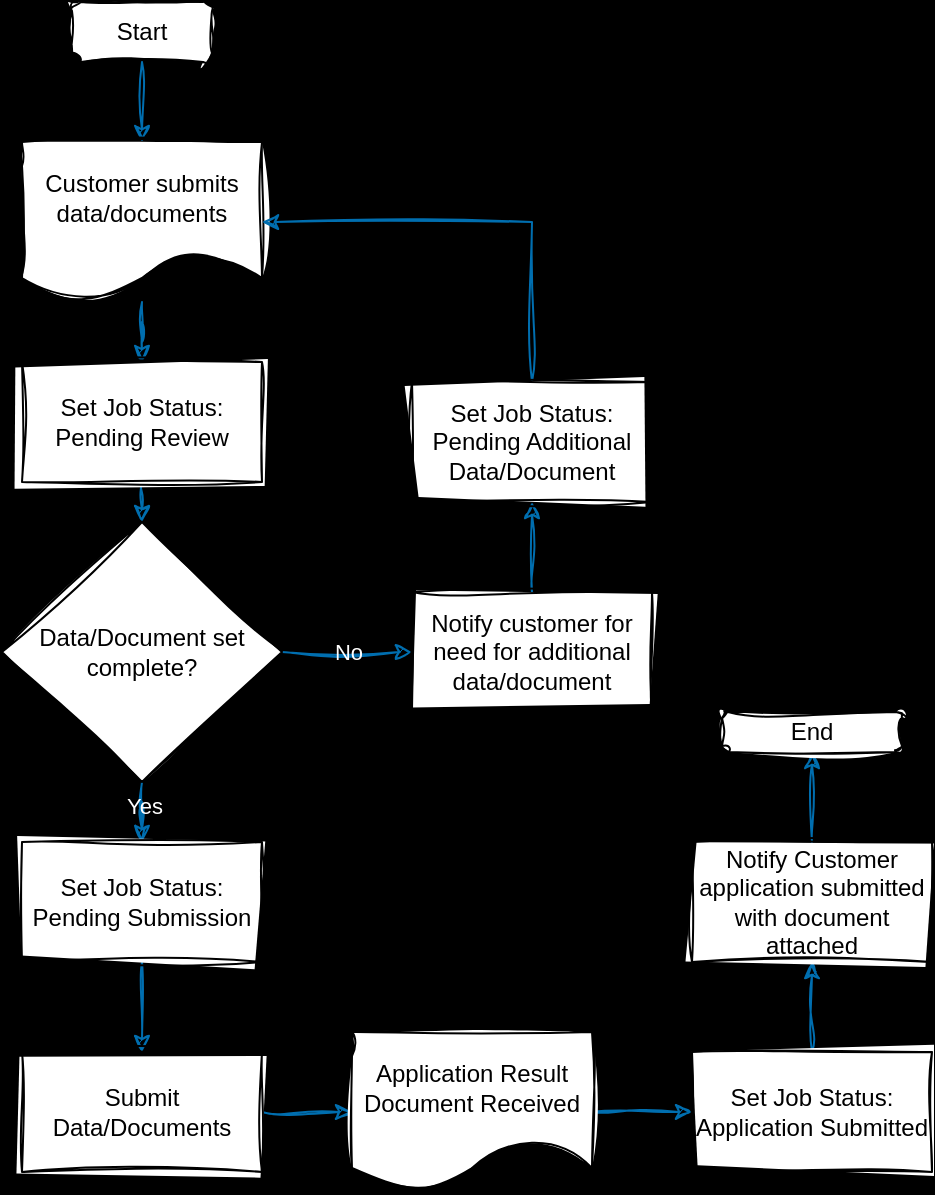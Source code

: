 <mxfile>
    <diagram id="C5RBs43oDa-KdzZeNtuy" name="Page-1">
        <mxGraphModel dx="43" dy="477" grid="1" gridSize="10" guides="1" tooltips="1" connect="1" arrows="1" fold="1" page="1" pageScale="1" pageWidth="827" pageHeight="1169" background="#000000" math="0" shadow="0">
            <root>
                <mxCell id="WIyWlLk6GJQsqaUBKTNV-0"/>
                <mxCell id="WIyWlLk6GJQsqaUBKTNV-1" parent="WIyWlLk6GJQsqaUBKTNV-0"/>
                <mxCell id="EQfiRy-q9MAmLxOAOS_v-4" value="" style="edgeStyle=orthogonalEdgeStyle;rounded=0;orthogonalLoop=1;jettySize=auto;html=1;sketch=1;curveFitting=1;jiggle=2;fillColor=#1ba1e2;strokeColor=#006EAF;" parent="WIyWlLk6GJQsqaUBKTNV-1" source="EQfiRy-q9MAmLxOAOS_v-0" target="EQfiRy-q9MAmLxOAOS_v-2" edge="1">
                    <mxGeometry relative="1" as="geometry"/>
                </mxCell>
                <mxCell id="EQfiRy-q9MAmLxOAOS_v-0" value="Start" style="rounded=1;whiteSpace=wrap;html=1;sketch=1;curveFitting=1;jiggle=2;" parent="WIyWlLk6GJQsqaUBKTNV-1" vertex="1">
                    <mxGeometry x="90" y="60" width="70" height="30" as="geometry"/>
                </mxCell>
                <mxCell id="EQfiRy-q9MAmLxOAOS_v-6" value="" style="edgeStyle=orthogonalEdgeStyle;rounded=0;orthogonalLoop=1;jettySize=auto;html=1;sketch=1;curveFitting=1;jiggle=2;fillColor=#1ba1e2;strokeColor=#006EAF;" parent="WIyWlLk6GJQsqaUBKTNV-1" source="EQfiRy-q9MAmLxOAOS_v-2" target="EQfiRy-q9MAmLxOAOS_v-5" edge="1">
                    <mxGeometry relative="1" as="geometry"/>
                </mxCell>
                <mxCell id="EQfiRy-q9MAmLxOAOS_v-2" value="Customer submits data/documents" style="shape=document;whiteSpace=wrap;html=1;boundedLbl=1;sketch=1;curveFitting=1;jiggle=2;" parent="WIyWlLk6GJQsqaUBKTNV-1" vertex="1">
                    <mxGeometry x="65" y="130" width="120" height="80" as="geometry"/>
                </mxCell>
                <mxCell id="EQfiRy-q9MAmLxOAOS_v-17" style="edgeStyle=orthogonalEdgeStyle;rounded=0;orthogonalLoop=1;jettySize=auto;html=1;exitX=0.5;exitY=1;exitDx=0;exitDy=0;entryX=0.5;entryY=0;entryDx=0;entryDy=0;sketch=1;curveFitting=1;jiggle=2;fillColor=#1ba1e2;strokeColor=#006EAF;" parent="WIyWlLk6GJQsqaUBKTNV-1" source="EQfiRy-q9MAmLxOAOS_v-5" target="EQfiRy-q9MAmLxOAOS_v-7" edge="1">
                    <mxGeometry relative="1" as="geometry"/>
                </mxCell>
                <mxCell id="EQfiRy-q9MAmLxOAOS_v-5" value="Set Job Status: Pending Review" style="rounded=0;whiteSpace=wrap;html=1;sketch=1;curveFitting=1;jiggle=2;" parent="WIyWlLk6GJQsqaUBKTNV-1" vertex="1">
                    <mxGeometry x="65" y="240" width="120" height="60" as="geometry"/>
                </mxCell>
                <mxCell id="EQfiRy-q9MAmLxOAOS_v-18" value="No" style="edgeStyle=orthogonalEdgeStyle;rounded=0;orthogonalLoop=1;jettySize=auto;html=1;sketch=1;curveFitting=1;jiggle=2;fillColor=#1ba1e2;strokeColor=#006EAF;fontColor=#FFFFFF;labelBackgroundColor=none;" parent="WIyWlLk6GJQsqaUBKTNV-1" source="EQfiRy-q9MAmLxOAOS_v-7" target="EQfiRy-q9MAmLxOAOS_v-13" edge="1">
                    <mxGeometry relative="1" as="geometry"/>
                </mxCell>
                <mxCell id="EQfiRy-q9MAmLxOAOS_v-23" value="" style="edgeStyle=orthogonalEdgeStyle;rounded=0;orthogonalLoop=1;jettySize=auto;html=1;sketch=1;curveFitting=1;jiggle=2;fillColor=#1ba1e2;strokeColor=#006EAF;" parent="WIyWlLk6GJQsqaUBKTNV-1" source="EQfiRy-q9MAmLxOAOS_v-7" target="EQfiRy-q9MAmLxOAOS_v-22" edge="1">
                    <mxGeometry relative="1" as="geometry"/>
                </mxCell>
                <mxCell id="EQfiRy-q9MAmLxOAOS_v-24" value="Yes" style="edgeLabel;html=1;align=center;verticalAlign=middle;resizable=0;points=[];sketch=1;curveFitting=1;jiggle=2;fontColor=#FFFFFF;labelBackgroundColor=none;" parent="EQfiRy-q9MAmLxOAOS_v-23" vertex="1" connectable="0">
                    <mxGeometry x="0.28" y="1" relative="1" as="geometry">
                        <mxPoint as="offset"/>
                    </mxGeometry>
                </mxCell>
                <mxCell id="EQfiRy-q9MAmLxOAOS_v-7" value="Data/Document set complete?" style="rhombus;whiteSpace=wrap;html=1;sketch=1;curveFitting=1;jiggle=2;" parent="WIyWlLk6GJQsqaUBKTNV-1" vertex="1">
                    <mxGeometry x="55" y="320" width="140" height="130" as="geometry"/>
                </mxCell>
                <mxCell id="EQfiRy-q9MAmLxOAOS_v-20" value="" style="edgeStyle=orthogonalEdgeStyle;rounded=0;orthogonalLoop=1;jettySize=auto;html=1;sketch=1;curveFitting=1;jiggle=2;fillColor=#1ba1e2;strokeColor=#006EAF;" parent="WIyWlLk6GJQsqaUBKTNV-1" source="EQfiRy-q9MAmLxOAOS_v-13" target="EQfiRy-q9MAmLxOAOS_v-19" edge="1">
                    <mxGeometry relative="1" as="geometry"/>
                </mxCell>
                <mxCell id="EQfiRy-q9MAmLxOAOS_v-13" value="Notify customer for need for additional data/document" style="rounded=0;whiteSpace=wrap;html=1;sketch=1;curveFitting=1;jiggle=2;" parent="WIyWlLk6GJQsqaUBKTNV-1" vertex="1">
                    <mxGeometry x="260" y="355" width="120" height="60" as="geometry"/>
                </mxCell>
                <mxCell id="EQfiRy-q9MAmLxOAOS_v-21" style="edgeStyle=orthogonalEdgeStyle;rounded=0;orthogonalLoop=1;jettySize=auto;html=1;exitX=0.5;exitY=0;exitDx=0;exitDy=0;entryX=1;entryY=0.5;entryDx=0;entryDy=0;sketch=1;curveFitting=1;jiggle=2;fillColor=#1ba1e2;strokeColor=#006EAF;" parent="WIyWlLk6GJQsqaUBKTNV-1" source="EQfiRy-q9MAmLxOAOS_v-19" target="EQfiRy-q9MAmLxOAOS_v-2" edge="1">
                    <mxGeometry relative="1" as="geometry"/>
                </mxCell>
                <mxCell id="EQfiRy-q9MAmLxOAOS_v-19" value="Set Job Status:&lt;br&gt;Pending Additional Data/Document" style="rounded=0;whiteSpace=wrap;html=1;sketch=1;curveFitting=1;jiggle=2;" parent="WIyWlLk6GJQsqaUBKTNV-1" vertex="1">
                    <mxGeometry x="260" y="250" width="120" height="60" as="geometry"/>
                </mxCell>
                <mxCell id="EQfiRy-q9MAmLxOAOS_v-26" value="" style="edgeStyle=orthogonalEdgeStyle;rounded=0;orthogonalLoop=1;jettySize=auto;html=1;sketch=1;curveFitting=1;jiggle=2;fillColor=#1ba1e2;strokeColor=#006EAF;" parent="WIyWlLk6GJQsqaUBKTNV-1" source="EQfiRy-q9MAmLxOAOS_v-22" target="EQfiRy-q9MAmLxOAOS_v-25" edge="1">
                    <mxGeometry relative="1" as="geometry"/>
                </mxCell>
                <mxCell id="EQfiRy-q9MAmLxOAOS_v-22" value="Set Job Status: Pending Submission" style="rounded=0;whiteSpace=wrap;html=1;sketch=1;curveFitting=1;jiggle=2;" parent="WIyWlLk6GJQsqaUBKTNV-1" vertex="1">
                    <mxGeometry x="65" y="480" width="120" height="60" as="geometry"/>
                </mxCell>
                <mxCell id="EQfiRy-q9MAmLxOAOS_v-32" value="" style="edgeStyle=orthogonalEdgeStyle;rounded=0;orthogonalLoop=1;jettySize=auto;html=1;sketch=1;curveFitting=1;jiggle=2;fillColor=#1ba1e2;strokeColor=#006EAF;" parent="WIyWlLk6GJQsqaUBKTNV-1" source="EQfiRy-q9MAmLxOAOS_v-25" target="EQfiRy-q9MAmLxOAOS_v-31" edge="1">
                    <mxGeometry relative="1" as="geometry"/>
                </mxCell>
                <mxCell id="EQfiRy-q9MAmLxOAOS_v-25" value="Submit Data/Documents" style="rounded=0;whiteSpace=wrap;html=1;sketch=1;curveFitting=1;jiggle=2;" parent="WIyWlLk6GJQsqaUBKTNV-1" vertex="1">
                    <mxGeometry x="65" y="585" width="120" height="60" as="geometry"/>
                </mxCell>
                <mxCell id="EQfiRy-q9MAmLxOAOS_v-35" value="" style="edgeStyle=orthogonalEdgeStyle;rounded=0;orthogonalLoop=1;jettySize=auto;html=1;sketch=1;curveFitting=1;jiggle=2;fillColor=#1ba1e2;strokeColor=#006EAF;" parent="WIyWlLk6GJQsqaUBKTNV-1" source="EQfiRy-q9MAmLxOAOS_v-28" target="EQfiRy-q9MAmLxOAOS_v-34" edge="1">
                    <mxGeometry relative="1" as="geometry"/>
                </mxCell>
                <mxCell id="EQfiRy-q9MAmLxOAOS_v-28" value="Set Job Status:&lt;br&gt;Application Submitted" style="rounded=0;whiteSpace=wrap;html=1;sketch=1;curveFitting=1;jiggle=2;" parent="WIyWlLk6GJQsqaUBKTNV-1" vertex="1">
                    <mxGeometry x="400" y="585" width="120" height="60" as="geometry"/>
                </mxCell>
                <mxCell id="EQfiRy-q9MAmLxOAOS_v-33" value="" style="edgeStyle=orthogonalEdgeStyle;rounded=0;orthogonalLoop=1;jettySize=auto;html=1;sketch=1;curveFitting=1;jiggle=2;fillColor=#1ba1e2;strokeColor=#006EAF;" parent="WIyWlLk6GJQsqaUBKTNV-1" source="EQfiRy-q9MAmLxOAOS_v-31" target="EQfiRy-q9MAmLxOAOS_v-28" edge="1">
                    <mxGeometry relative="1" as="geometry"/>
                </mxCell>
                <mxCell id="EQfiRy-q9MAmLxOAOS_v-31" value="Application Result Document Received" style="shape=document;whiteSpace=wrap;html=1;boundedLbl=1;sketch=1;curveFitting=1;jiggle=2;" parent="WIyWlLk6GJQsqaUBKTNV-1" vertex="1">
                    <mxGeometry x="230" y="575" width="120" height="80" as="geometry"/>
                </mxCell>
                <mxCell id="EQfiRy-q9MAmLxOAOS_v-37" value="" style="edgeStyle=orthogonalEdgeStyle;rounded=0;orthogonalLoop=1;jettySize=auto;html=1;sketch=1;curveFitting=1;jiggle=2;fillColor=#1ba1e2;strokeColor=#006EAF;" parent="WIyWlLk6GJQsqaUBKTNV-1" source="EQfiRy-q9MAmLxOAOS_v-34" target="EQfiRy-q9MAmLxOAOS_v-36" edge="1">
                    <mxGeometry relative="1" as="geometry"/>
                </mxCell>
                <mxCell id="EQfiRy-q9MAmLxOAOS_v-34" value="Notify Customer application submitted with document attached" style="rounded=0;whiteSpace=wrap;html=1;sketch=1;curveFitting=1;jiggle=2;" parent="WIyWlLk6GJQsqaUBKTNV-1" vertex="1">
                    <mxGeometry x="400" y="480" width="120" height="60" as="geometry"/>
                </mxCell>
                <mxCell id="EQfiRy-q9MAmLxOAOS_v-36" value="End" style="rounded=1;whiteSpace=wrap;html=1;sketch=1;curveFitting=1;jiggle=2;" parent="WIyWlLk6GJQsqaUBKTNV-1" vertex="1">
                    <mxGeometry x="415" y="415" width="90" height="20" as="geometry"/>
                </mxCell>
            </root>
        </mxGraphModel>
    </diagram>
</mxfile>